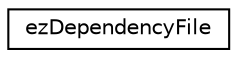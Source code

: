 digraph "Graphical Class Hierarchy"
{
 // LATEX_PDF_SIZE
  edge [fontname="Helvetica",fontsize="10",labelfontname="Helvetica",labelfontsize="10"];
  node [fontname="Helvetica",fontsize="10",shape=record];
  rankdir="LR";
  Node0 [label="ezDependencyFile",height=0.2,width=0.4,color="black", fillcolor="white", style="filled",URL="$df/d65/classez_dependency_file.htm",tooltip="This class represents a set of files of which one wants to know when any one of them changes."];
}
